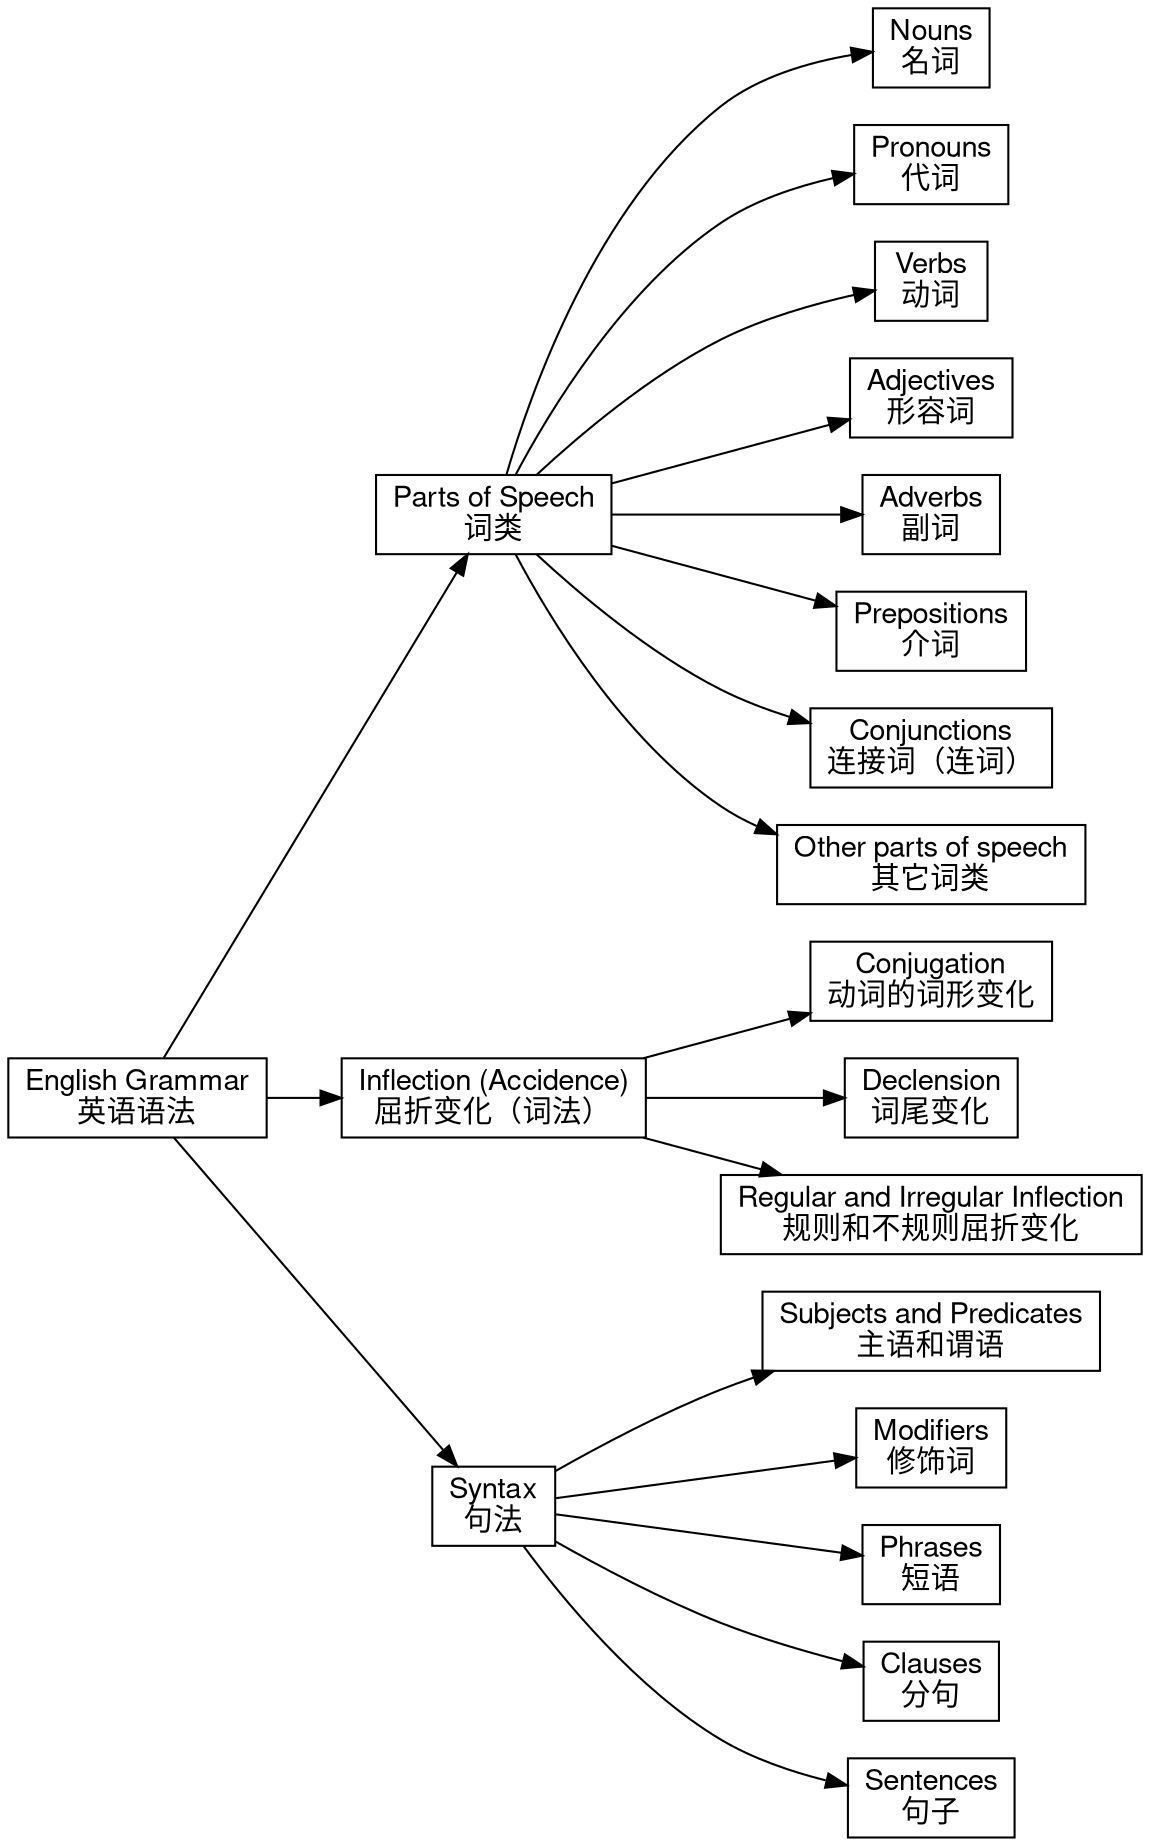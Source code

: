 digraph GrammarA_C {
	rankdir=LR
	node [fontname="Helvetica, SimHei" fontsize=14 shape=rect]
	A [label="English Grammar
英语语法"]
	B1 [label="Parts of Speech
词类"]
	C1 [label="Nouns
名词"]
	C2 [label="Pronouns
代词"]
	C3 [label="Verbs
动词"]
	C4 [label="Adjectives
形容词"]
	C5 [label="Adverbs
副词"]
	C6 [label="Prepositions
介词"]
	C7 [label="Conjunctions
连接词（连词）"]
	C8 [label="Other parts of speech
其它词类"]
	B2 [label="Inflection (Accidence)
屈折变化（词法）"]
	C9 [label="Conjugation
动词的词形变化"]
	C10 [label="Declension
词尾变化"]
	C11 [label="Regular and Irregular Inflection
规则和不规则屈折变化"]
	B3 [label="Syntax
句法"]
	C12 [label="Subjects and Predicates
主语和谓语"]
	C13 [label="Modifiers
修饰词"]
	C14 [label="Phrases
短语"]
	C15 [label="Clauses
分句"]
	C16 [label="Sentences
句子"]
	A -> B1
	A -> B2
	A -> B3
	B1 -> C1
	B1 -> C2
	B1 -> C3
	B1 -> C4
	B1 -> C5
	B1 -> C6
	B1 -> C7
	B1 -> C8
	B2 -> C9
	B2 -> C10
	B2 -> C11
	B3 -> C12
	B3 -> C13
	B3 -> C14
	B3 -> C15
	B3 -> C16
}
